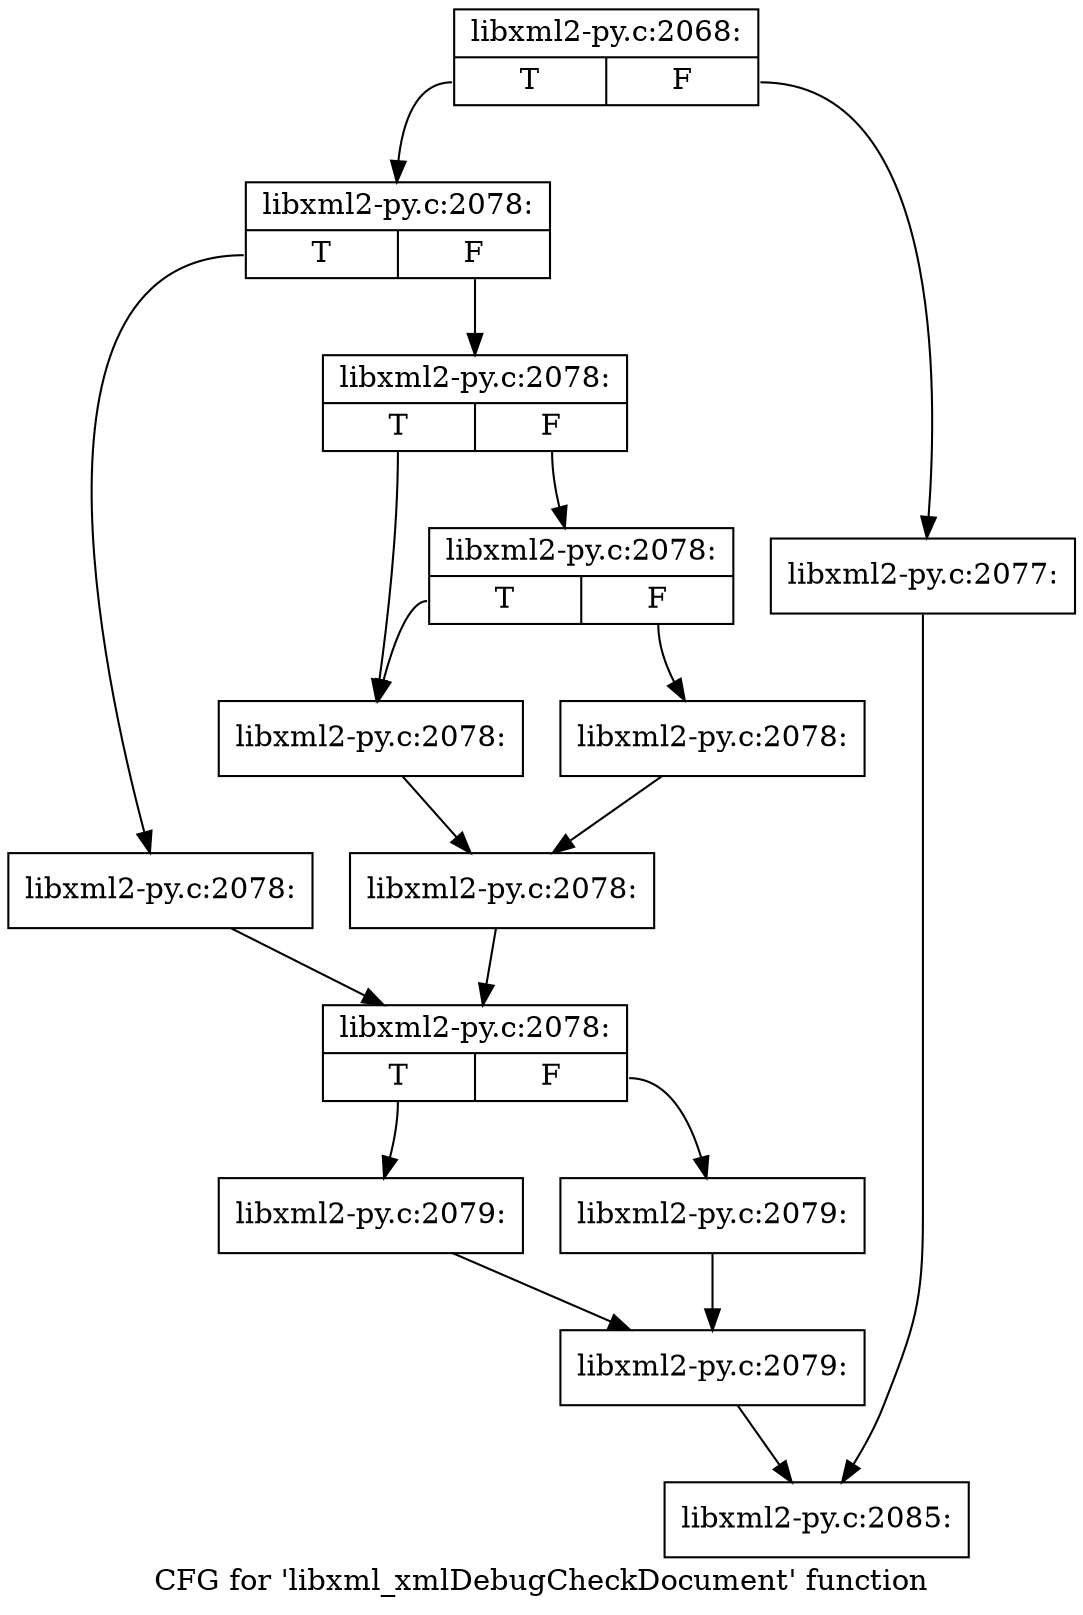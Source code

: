 digraph "CFG for 'libxml_xmlDebugCheckDocument' function" {
	label="CFG for 'libxml_xmlDebugCheckDocument' function";

	Node0x3cbbb90 [shape=record,label="{libxml2-py.c:2068:|{<s0>T|<s1>F}}"];
	Node0x3cbbb90:s0 -> Node0x3cc1820;
	Node0x3cbbb90:s1 -> Node0x3cc17d0;
	Node0x3cc17d0 [shape=record,label="{libxml2-py.c:2077:}"];
	Node0x3cc17d0 -> Node0x3cbbf70;
	Node0x3cc1820 [shape=record,label="{libxml2-py.c:2078:|{<s0>T|<s1>F}}"];
	Node0x3cc1820:s0 -> Node0x3cc2040;
	Node0x3cc1820:s1 -> Node0x3cc2090;
	Node0x3cc2040 [shape=record,label="{libxml2-py.c:2078:}"];
	Node0x3cc2040 -> Node0x3cc20e0;
	Node0x3cc2090 [shape=record,label="{libxml2-py.c:2078:|{<s0>T|<s1>F}}"];
	Node0x3cc2090:s0 -> Node0x3cc2280;
	Node0x3cc2090:s1 -> Node0x3cc2370;
	Node0x3cc2370 [shape=record,label="{libxml2-py.c:2078:|{<s0>T|<s1>F}}"];
	Node0x3cc2370:s0 -> Node0x3cc2280;
	Node0x3cc2370:s1 -> Node0x3cc22d0;
	Node0x3cc2280 [shape=record,label="{libxml2-py.c:2078:}"];
	Node0x3cc2280 -> Node0x3cc2320;
	Node0x3cc22d0 [shape=record,label="{libxml2-py.c:2078:}"];
	Node0x3cc22d0 -> Node0x3cc2320;
	Node0x3cc2320 [shape=record,label="{libxml2-py.c:2078:}"];
	Node0x3cc2320 -> Node0x3cc20e0;
	Node0x3cc20e0 [shape=record,label="{libxml2-py.c:2078:|{<s0>T|<s1>F}}"];
	Node0x3cc20e0:s0 -> Node0x3dc41a0;
	Node0x3cc20e0:s1 -> Node0x3dc41f0;
	Node0x3dc41a0 [shape=record,label="{libxml2-py.c:2079:}"];
	Node0x3dc41a0 -> Node0x3dc4240;
	Node0x3dc41f0 [shape=record,label="{libxml2-py.c:2079:}"];
	Node0x3dc41f0 -> Node0x3dc4240;
	Node0x3dc4240 [shape=record,label="{libxml2-py.c:2079:}"];
	Node0x3dc4240 -> Node0x3cbbf70;
	Node0x3cbbf70 [shape=record,label="{libxml2-py.c:2085:}"];
}
